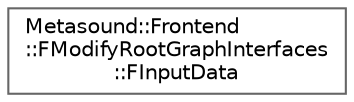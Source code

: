 digraph "Graphical Class Hierarchy"
{
 // INTERACTIVE_SVG=YES
 // LATEX_PDF_SIZE
  bgcolor="transparent";
  edge [fontname=Helvetica,fontsize=10,labelfontname=Helvetica,labelfontsize=10];
  node [fontname=Helvetica,fontsize=10,shape=box,height=0.2,width=0.4];
  rankdir="LR";
  Node0 [id="Node000000",label="Metasound::Frontend\l::FModifyRootGraphInterfaces\l::FInputData",height=0.2,width=0.4,color="grey40", fillcolor="white", style="filled",URL="$dc/dcc/structMetasound_1_1Frontend_1_1FModifyRootGraphInterfaces_1_1FInputData.html",tooltip=" "];
}
